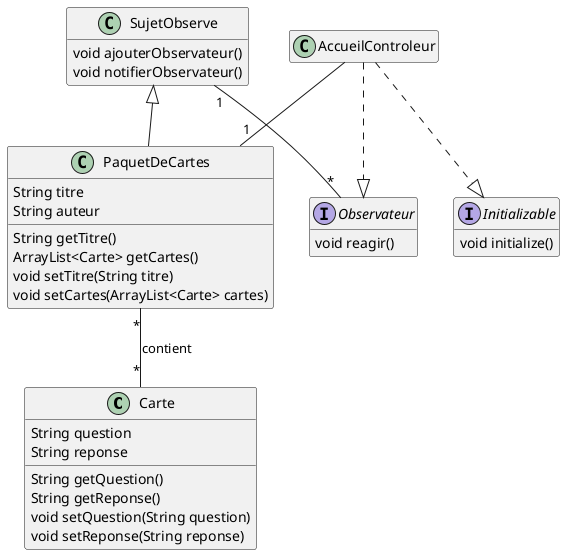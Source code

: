 @startuml diag
hide empty members

class Carte {
    {field} String question
    {field} String reponse
    {method} String getQuestion()
    {method} String getReponse()
    {method} void setQuestion(String question)
    {method} void setReponse(String reponse)
}

class PaquetDeCartes {
    {field} String titre
    {field} String auteur
    {method} String getTitre()
    {method} ArrayList<Carte> getCartes()
    {method} void setTitre(String titre)
    {method} void setCartes(ArrayList<Carte> cartes)
}



interface Observateur{
    {method} void reagir()
}

class SujetObserve{
    {method} void ajouterObservateur()
    {method} void notifierObservateur()
}

class AccueilControleur{


}

interface Initializable{
    {method} void initialize()
}

PaquetDeCartes "*" -- "*" Carte : contient

SujetObserve <|-- PaquetDeCartes
SujetObserve "1"--"*" Observateur
AccueilControleur ..|> Observateur
AccueilControleur --"1" PaquetDeCartes
AccueilControleur ..|> Initializable


@enduml


